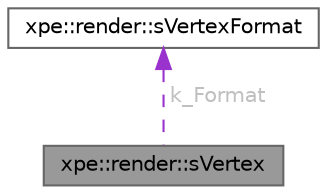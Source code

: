 digraph "xpe::render::sVertex"
{
 // LATEX_PDF_SIZE
  bgcolor="transparent";
  edge [fontname=Helvetica,fontsize=10,labelfontname=Helvetica,labelfontsize=10];
  node [fontname=Helvetica,fontsize=10,shape=box,height=0.2,width=0.4];
  Node1 [id="Node000001",label="xpe::render::sVertex",height=0.2,width=0.4,color="gray40", fillcolor="grey60", style="filled", fontcolor="black",tooltip=" "];
  Node2 -> Node1 [id="edge3_Node000001_Node000002",dir="back",color="darkorchid3",style="dashed",tooltip=" ",label=" k_Format",fontcolor="grey" ];
  Node2 [id="Node000002",label="xpe::render::sVertexFormat",height=0.2,width=0.4,color="gray40", fillcolor="white", style="filled",URL="$structxpe_1_1render_1_1s_vertex_format.html",tooltip=" "];
}
